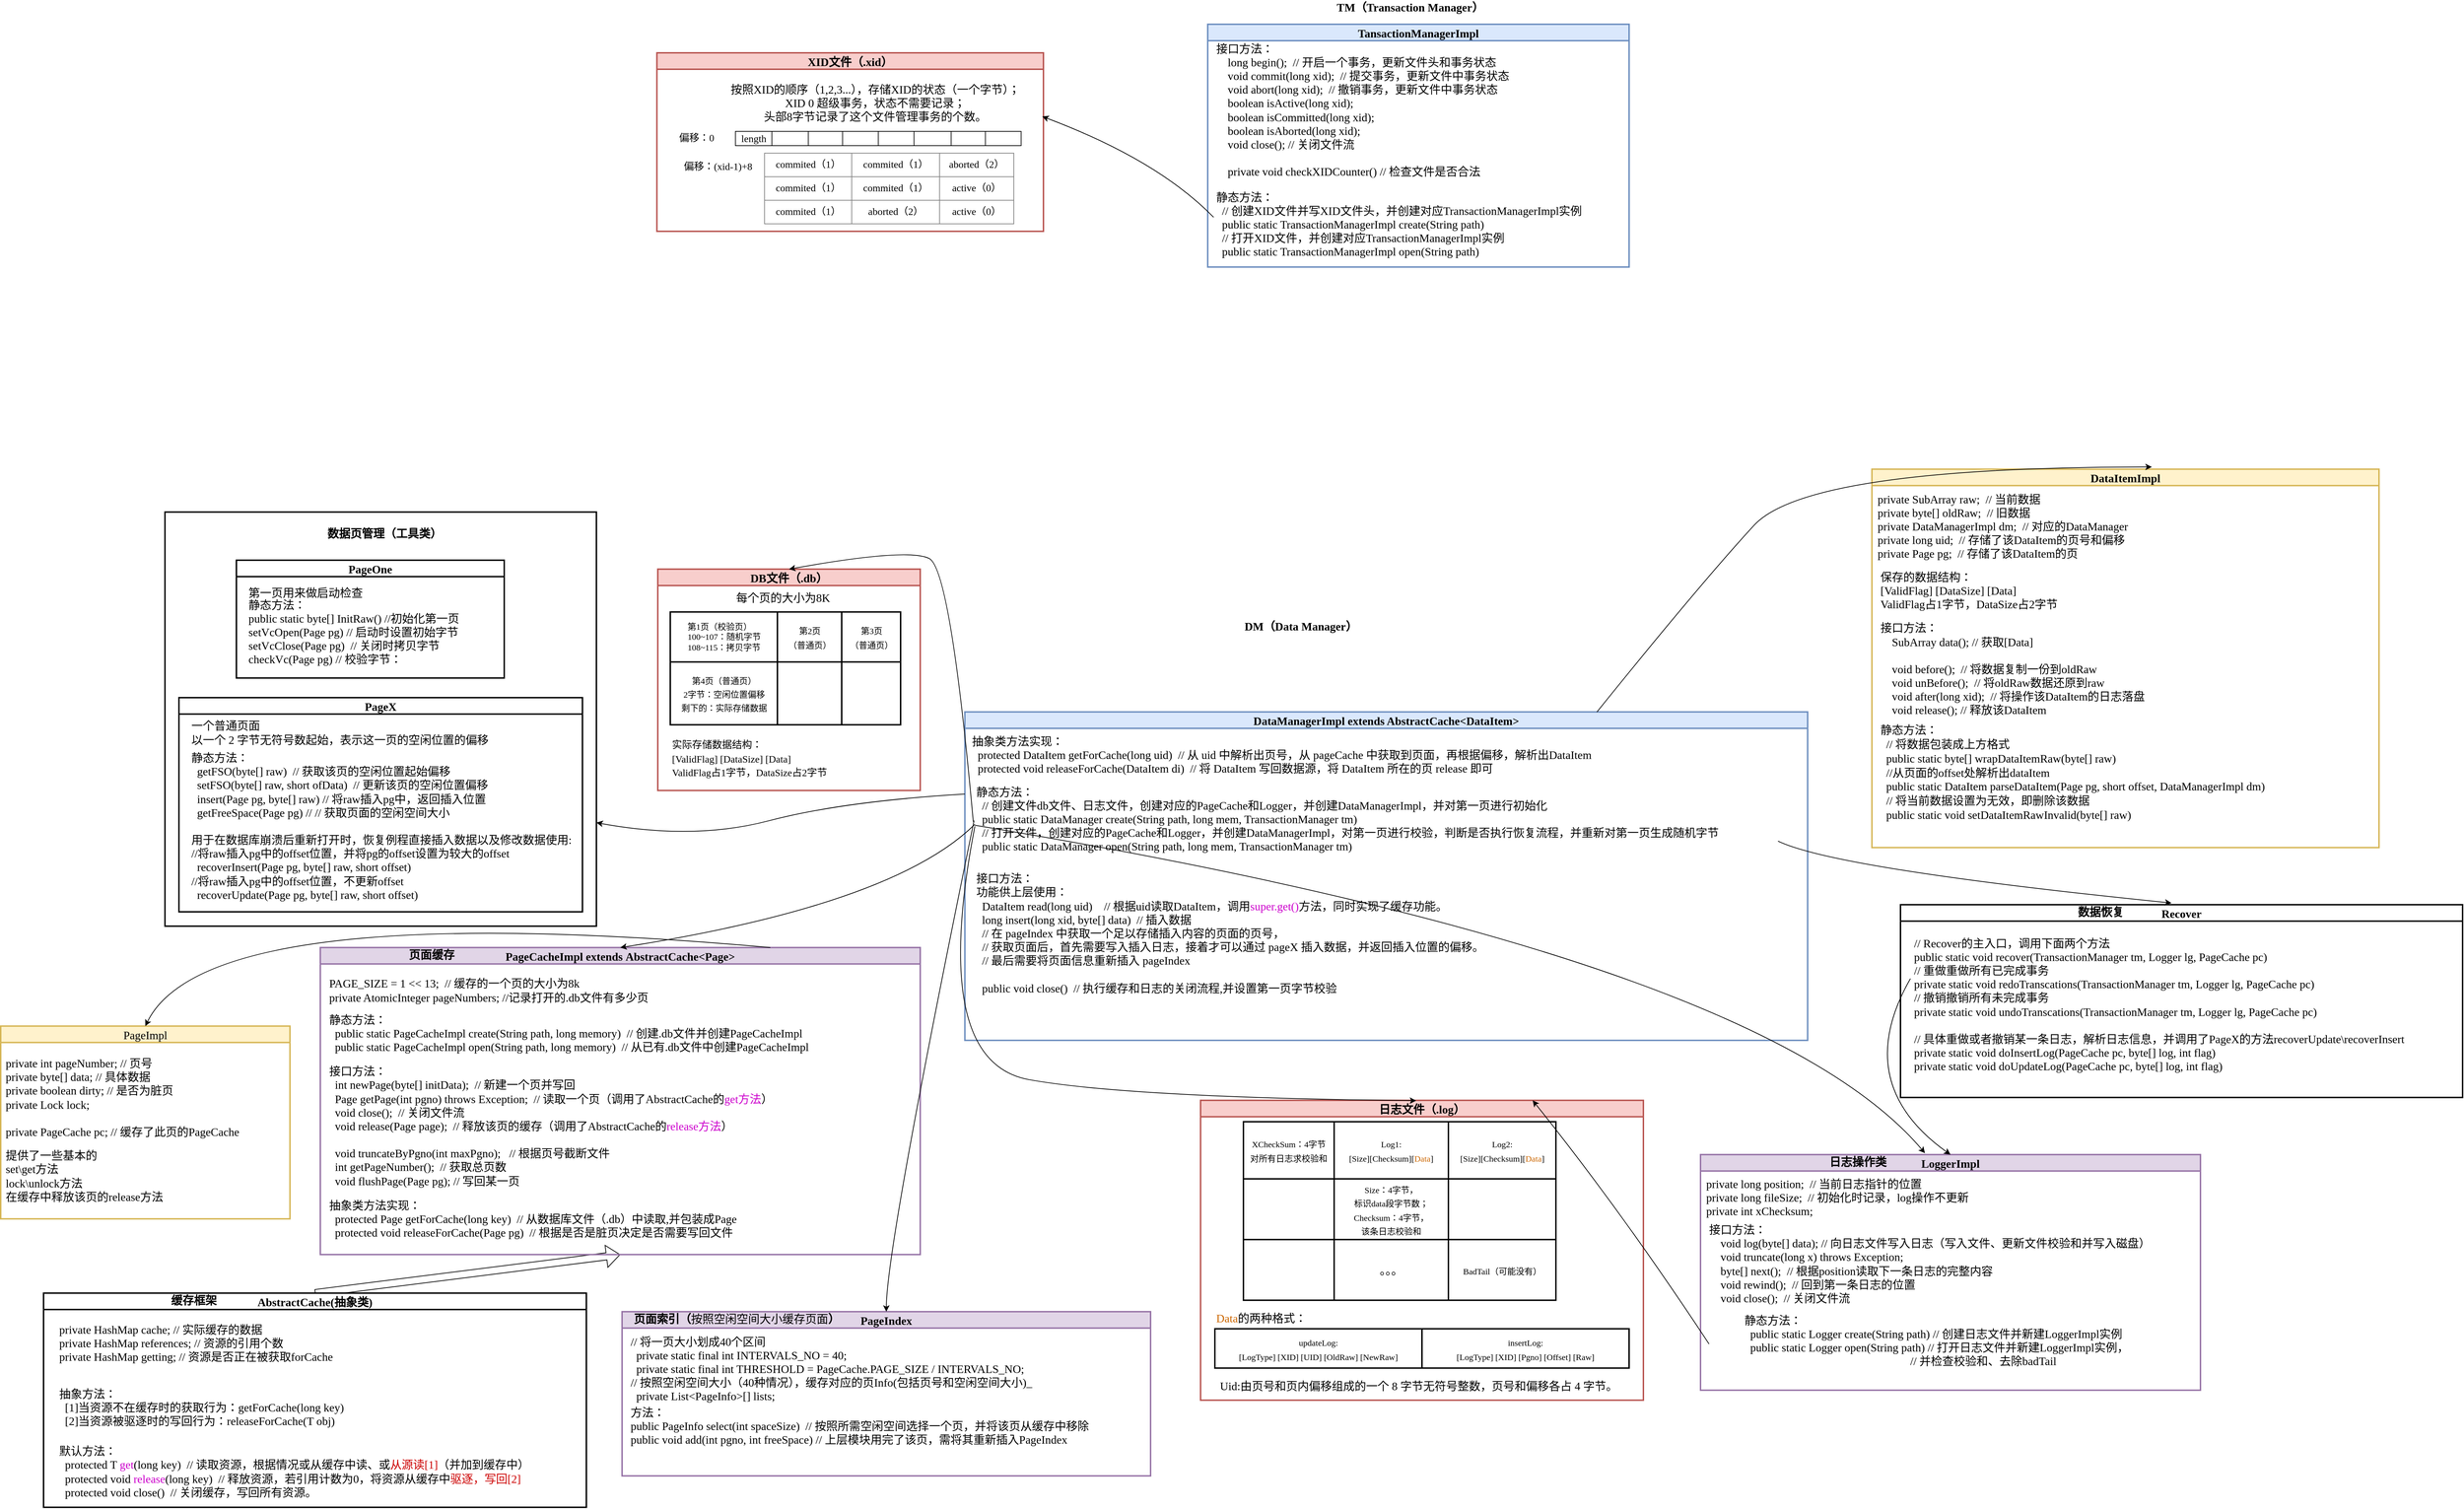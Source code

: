 <mxfile version="16.6.1" type="github">
  <diagram id="cRY_7gkTVNxFrMp_fR6s" name="第 1 页">
    <mxGraphModel dx="3903" dy="761" grid="1" gridSize="10" guides="1" tooltips="1" connect="1" arrows="1" fold="1" page="1" pageScale="1" pageWidth="827" pageHeight="1169" math="0" shadow="0">
      <root>
        <mxCell id="0" />
        <mxCell id="1" parent="0" />
        <mxCell id="aefCaqSCdMbnrOnTO0IQ-1" value="&lt;font style=&quot;font-size: 16px&quot; face=&quot;Verdana&quot;&gt;&lt;b&gt;TM（Transaction Manager）&lt;/b&gt;&lt;/font&gt;" style="text;html=1;align=center;verticalAlign=middle;resizable=0;points=[];autosize=1;strokeColor=none;fillColor=none;" vertex="1" parent="1">
          <mxGeometry x="-107" y="36" width="260" height="20" as="geometry" />
        </mxCell>
        <mxCell id="aefCaqSCdMbnrOnTO0IQ-2" value="XID文件（.xid）" style="swimlane;fontFamily=Verdana;fontSize=16;strokeWidth=2;fillColor=#f8cecc;strokeColor=#b85450;" vertex="1" parent="1">
          <mxGeometry x="-1031.25" y="110" width="541.25" height="250" as="geometry">
            <mxRectangle x="-170" y="120" width="160" height="23" as="alternateBounds" />
          </mxGeometry>
        </mxCell>
        <mxCell id="aefCaqSCdMbnrOnTO0IQ-4" value="&lt;table border=&quot;1&quot; width=&quot;100%&quot; style=&quot;width: 100% ; height: 100% ; border-collapse: collapse ; font-size: 14px&quot;&gt;&lt;tbody&gt;&lt;tr&gt;&lt;td align=&quot;center&quot;&gt;&lt;font style=&quot;font-size: 14px&quot;&gt;commited（1）&lt;/font&gt;&lt;/td&gt;&lt;td align=&quot;center&quot;&gt;&lt;font style=&quot;font-size: 14px&quot;&gt;commited&lt;/font&gt;（1）&lt;/td&gt;&lt;td align=&quot;center&quot;&gt;&lt;font style=&quot;font-size: 14px&quot;&gt;aborted&lt;/font&gt;（2）&lt;/td&gt;&lt;/tr&gt;&lt;tr&gt;&lt;td align=&quot;center&quot;&gt;commited（1）&lt;br&gt;&lt;/td&gt;&lt;td align=&quot;center&quot;&gt;commited（1）&lt;br&gt;&lt;/td&gt;&lt;td align=&quot;center&quot;&gt;&lt;font style=&quot;font-size: 14px&quot;&gt;active（0）&lt;/font&gt;&lt;/td&gt;&lt;/tr&gt;&lt;tr&gt;&lt;td align=&quot;center&quot;&gt;commited（1）&lt;br&gt;&lt;/td&gt;&lt;td align=&quot;center&quot;&gt;&lt;font style=&quot;font-size: 14px&quot;&gt;aborted（2）&lt;/font&gt;&lt;/td&gt;&lt;td align=&quot;center&quot;&gt;active（0）&lt;/td&gt;&lt;/tr&gt;&lt;/tbody&gt;&lt;/table&gt;" style="text;html=1;strokeColor=none;fillColor=none;overflow=fill;fontFamily=Verdana;fontSize=16;" vertex="1" parent="aefCaqSCdMbnrOnTO0IQ-2">
          <mxGeometry x="150" y="140" width="350" height="100" as="geometry" />
        </mxCell>
        <mxCell id="aefCaqSCdMbnrOnTO0IQ-3" value="按照XID的顺序（1,2,3...），存储XID的状态（一个字节）；&lt;br&gt;XID 0 超级事务，状态不需要记录；&lt;br&gt;头部8字节记录了这个文件管理事务的个数。" style="text;html=1;align=center;verticalAlign=middle;resizable=0;points=[];autosize=1;strokeColor=none;fillColor=none;fontSize=16;fontFamily=Verdana;" vertex="1" parent="aefCaqSCdMbnrOnTO0IQ-2">
          <mxGeometry x="75" y="40" width="460" height="60" as="geometry" />
        </mxCell>
        <mxCell id="aefCaqSCdMbnrOnTO0IQ-5" value="" style="shape=table;html=1;whiteSpace=wrap;startSize=0;container=1;collapsible=0;childLayout=tableLayout;fontFamily=Verdana;fontSize=14;" vertex="1" parent="aefCaqSCdMbnrOnTO0IQ-2">
          <mxGeometry x="110" y="110" width="400" height="20" as="geometry" />
        </mxCell>
        <mxCell id="aefCaqSCdMbnrOnTO0IQ-6" value="" style="shape=tableRow;horizontal=0;startSize=0;swimlaneHead=0;swimlaneBody=0;top=0;left=0;bottom=0;right=0;collapsible=0;dropTarget=0;fillColor=none;points=[[0,0.5],[1,0.5]];portConstraint=eastwest;fontFamily=Verdana;fontSize=14;" vertex="1" parent="aefCaqSCdMbnrOnTO0IQ-5">
          <mxGeometry width="400" height="20" as="geometry" />
        </mxCell>
        <mxCell id="aefCaqSCdMbnrOnTO0IQ-7" value="length" style="shape=partialRectangle;html=1;whiteSpace=wrap;connectable=0;fillColor=none;top=0;left=0;bottom=0;right=0;overflow=hidden;fontFamily=Verdana;fontSize=14;" vertex="1" parent="aefCaqSCdMbnrOnTO0IQ-6">
          <mxGeometry width="51" height="20" as="geometry">
            <mxRectangle width="51" height="20" as="alternateBounds" />
          </mxGeometry>
        </mxCell>
        <mxCell id="aefCaqSCdMbnrOnTO0IQ-18" style="shape=partialRectangle;html=1;whiteSpace=wrap;connectable=0;fillColor=none;top=0;left=0;bottom=0;right=0;overflow=hidden;fontFamily=Verdana;fontSize=14;" vertex="1" parent="aefCaqSCdMbnrOnTO0IQ-6">
          <mxGeometry x="51" width="51" height="20" as="geometry">
            <mxRectangle width="51" height="20" as="alternateBounds" />
          </mxGeometry>
        </mxCell>
        <mxCell id="aefCaqSCdMbnrOnTO0IQ-9" value="" style="shape=partialRectangle;html=1;whiteSpace=wrap;connectable=0;fillColor=none;top=0;left=0;bottom=0;right=0;overflow=hidden;fontFamily=Verdana;fontSize=14;" vertex="1" parent="aefCaqSCdMbnrOnTO0IQ-6">
          <mxGeometry x="102" width="48" height="20" as="geometry">
            <mxRectangle width="48" height="20" as="alternateBounds" />
          </mxGeometry>
        </mxCell>
        <mxCell id="aefCaqSCdMbnrOnTO0IQ-19" style="shape=partialRectangle;html=1;whiteSpace=wrap;connectable=0;fillColor=none;top=0;left=0;bottom=0;right=0;overflow=hidden;fontFamily=Verdana;fontSize=14;" vertex="1" parent="aefCaqSCdMbnrOnTO0IQ-6">
          <mxGeometry x="150" width="50" height="20" as="geometry">
            <mxRectangle width="50" height="20" as="alternateBounds" />
          </mxGeometry>
        </mxCell>
        <mxCell id="aefCaqSCdMbnrOnTO0IQ-20" style="shape=partialRectangle;html=1;whiteSpace=wrap;connectable=0;fillColor=none;top=0;left=0;bottom=0;right=0;overflow=hidden;fontFamily=Verdana;fontSize=14;" vertex="1" parent="aefCaqSCdMbnrOnTO0IQ-6">
          <mxGeometry x="200" width="50" height="20" as="geometry">
            <mxRectangle width="50" height="20" as="alternateBounds" />
          </mxGeometry>
        </mxCell>
        <mxCell id="aefCaqSCdMbnrOnTO0IQ-21" style="shape=partialRectangle;html=1;whiteSpace=wrap;connectable=0;fillColor=none;top=0;left=0;bottom=0;right=0;overflow=hidden;fontFamily=Verdana;fontSize=14;" vertex="1" parent="aefCaqSCdMbnrOnTO0IQ-6">
          <mxGeometry x="250" width="52" height="20" as="geometry">
            <mxRectangle width="52" height="20" as="alternateBounds" />
          </mxGeometry>
        </mxCell>
        <mxCell id="aefCaqSCdMbnrOnTO0IQ-22" style="shape=partialRectangle;html=1;whiteSpace=wrap;connectable=0;fillColor=none;top=0;left=0;bottom=0;right=0;overflow=hidden;fontFamily=Verdana;fontSize=14;" vertex="1" parent="aefCaqSCdMbnrOnTO0IQ-6">
          <mxGeometry x="302" width="48" height="20" as="geometry">
            <mxRectangle width="48" height="20" as="alternateBounds" />
          </mxGeometry>
        </mxCell>
        <mxCell id="aefCaqSCdMbnrOnTO0IQ-23" style="shape=partialRectangle;html=1;whiteSpace=wrap;connectable=0;fillColor=none;top=0;left=0;bottom=0;right=0;overflow=hidden;fontFamily=Verdana;fontSize=14;" vertex="1" parent="aefCaqSCdMbnrOnTO0IQ-6">
          <mxGeometry x="350" width="50" height="20" as="geometry">
            <mxRectangle width="50" height="20" as="alternateBounds" />
          </mxGeometry>
        </mxCell>
        <mxCell id="aefCaqSCdMbnrOnTO0IQ-24" value="偏移：(xid-1)+8" style="text;html=1;align=center;verticalAlign=middle;resizable=0;points=[];autosize=1;strokeColor=none;fillColor=none;fontSize=14;fontFamily=Verdana;" vertex="1" parent="aefCaqSCdMbnrOnTO0IQ-2">
          <mxGeometry x="20" y="150" width="130" height="20" as="geometry" />
        </mxCell>
        <mxCell id="aefCaqSCdMbnrOnTO0IQ-25" value="偏移：0" style="text;html=1;align=center;verticalAlign=middle;resizable=0;points=[];autosize=1;strokeColor=none;fillColor=none;fontSize=14;fontFamily=Verdana;" vertex="1" parent="aefCaqSCdMbnrOnTO0IQ-2">
          <mxGeometry x="20" y="110" width="70" height="20" as="geometry" />
        </mxCell>
        <mxCell id="aefCaqSCdMbnrOnTO0IQ-27" value="&lt;font style=&quot;font-size: 16px&quot; face=&quot;Verdana&quot;&gt;&lt;b&gt;DM（Data Manager）&lt;/b&gt;&lt;/font&gt;" style="text;html=1;align=center;verticalAlign=middle;resizable=0;points=[];autosize=1;strokeColor=none;fillColor=none;" vertex="1" parent="1">
          <mxGeometry x="-230" y="903.18" width="200" height="20" as="geometry" />
        </mxCell>
        <mxCell id="aefCaqSCdMbnrOnTO0IQ-169" value="" style="rounded=0;orthogonalLoop=1;jettySize=auto;html=1;fontFamily=Verdana;fontSize=16;fontColor=#CC00CC;strokeColor=default;shape=flexArrow;exitX=0.5;exitY=0;exitDx=0;exitDy=0;entryX=0.5;entryY=1;entryDx=0;entryDy=0;" edge="1" parent="1" source="aefCaqSCdMbnrOnTO0IQ-30" target="aefCaqSCdMbnrOnTO0IQ-38">
          <mxGeometry relative="1" as="geometry">
            <mxPoint x="-1100" y="1823.18" as="targetPoint" />
          </mxGeometry>
        </mxCell>
        <mxCell id="aefCaqSCdMbnrOnTO0IQ-30" value="AbstractCache(抽象类)" style="swimlane;fontFamily=Verdana;fontSize=16;strokeWidth=2;align=center;" vertex="1" parent="1">
          <mxGeometry x="-1890" y="1847.18" width="760" height="300" as="geometry" />
        </mxCell>
        <mxCell id="aefCaqSCdMbnrOnTO0IQ-34" value="抽象方法：&lt;br&gt;&amp;nbsp; [1]当资源不在缓存时的获取行为：getForCache(long key)&lt;br&gt;&amp;nbsp; [2]当资源被驱逐时的写回行为：releaseForCache(T obj)" style="text;html=1;align=left;verticalAlign=middle;resizable=0;points=[];autosize=1;strokeColor=none;fillColor=none;fontSize=16;fontFamily=Verdana;" vertex="1" parent="aefCaqSCdMbnrOnTO0IQ-30">
          <mxGeometry x="20" y="130" width="460" height="60" as="geometry" />
        </mxCell>
        <mxCell id="aefCaqSCdMbnrOnTO0IQ-35" value="private HashMap cache;                     // 实际缓存的数据&lt;br&gt;private HashMap references;          // 资源的引用个数&lt;br&gt;private HashMap getting;             // 资源是否正在被获取forCache" style="text;html=1;align=left;verticalAlign=middle;resizable=0;points=[];autosize=1;strokeColor=none;fillColor=none;fontSize=16;fontFamily=Verdana;" vertex="1" parent="aefCaqSCdMbnrOnTO0IQ-30">
          <mxGeometry x="20" y="40" width="460" height="60" as="geometry" />
        </mxCell>
        <mxCell id="aefCaqSCdMbnrOnTO0IQ-36" value="默认方法：&lt;br&gt;&amp;nbsp; protected T &lt;font color=&quot;#cc00cc&quot;&gt;get&lt;/font&gt;(long key)&amp;nbsp; // 读取资源，根据情况或从缓存中读、或&lt;font color=&quot;#cc0000&quot;&gt;从源读[1]&lt;/font&gt;（并加到缓存中）&lt;br&gt;&amp;nbsp; protected void &lt;font color=&quot;#cc00cc&quot;&gt;release&lt;/font&gt;(long key)&amp;nbsp; // 释放资源，若引用计数为0，将资源从缓存中&lt;font color=&quot;#cc0000&quot;&gt;驱逐，写回[2]&lt;/font&gt;&lt;br&gt;&amp;nbsp; protected void close()&amp;nbsp; // 关闭缓存，写回所有资源。" style="text;html=1;align=left;verticalAlign=middle;resizable=0;points=[];autosize=1;strokeColor=none;fillColor=none;fontSize=16;fontFamily=Verdana;" vertex="1" parent="aefCaqSCdMbnrOnTO0IQ-30">
          <mxGeometry x="20" y="210" width="740" height="80" as="geometry" />
        </mxCell>
        <mxCell id="aefCaqSCdMbnrOnTO0IQ-28" value="&lt;font style=&quot;font-size: 16px&quot;&gt;&lt;b&gt;缓存框架&lt;/b&gt;&lt;/font&gt;" style="text;html=1;align=center;verticalAlign=middle;resizable=0;points=[];autosize=1;strokeColor=none;fillColor=none;fontSize=14;fontFamily=Verdana;" vertex="1" parent="aefCaqSCdMbnrOnTO0IQ-30">
          <mxGeometry x="170" width="80" height="20" as="geometry" />
        </mxCell>
        <mxCell id="aefCaqSCdMbnrOnTO0IQ-38" value="PageCacheImpl extends AbstractCache&lt;Page&gt;" style="swimlane;fontFamily=Verdana;fontSize=16;strokeWidth=2;fontStyle=1;fillColor=#e1d5e7;strokeColor=#9673a6;" vertex="1" parent="1">
          <mxGeometry x="-1502.5" y="1363.18" width="840" height="430" as="geometry" />
        </mxCell>
        <mxCell id="aefCaqSCdMbnrOnTO0IQ-45" value="接口方法：&lt;br&gt;&amp;nbsp; int newPage(byte[] initData);&amp;nbsp; // 新建一个页并写回&lt;br&gt;&amp;nbsp; Page getPage(int pgno) throws Exception;&amp;nbsp; // 读取一个页（调用了AbstractCache的&lt;font color=&quot;#cc00cc&quot;&gt;get方法&lt;/font&gt;）&lt;br&gt;&amp;nbsp; void close();&amp;nbsp; // 关闭文件流&lt;br&gt;&amp;nbsp; void release(Page page);&amp;nbsp; // 释放该页的缓存（调用了AbstractCache的&lt;font color=&quot;#cc00cc&quot;&gt;release方法&lt;/font&gt;）&lt;br&gt; &lt;br&gt;&amp;nbsp; void truncateByPgno(int maxPgno);&amp;nbsp; &amp;nbsp;// 根据页号截断文件&lt;br&gt;&amp;nbsp; int getPageNumber();&amp;nbsp; // 获取总页数&lt;br&gt;&amp;nbsp; void flushPage(Page pg); // 写回某一页" style="text;html=1;align=left;verticalAlign=middle;resizable=0;points=[];autosize=1;strokeColor=none;fillColor=none;fontSize=16;fontFamily=Verdana;fontColor=#000000;" vertex="1" parent="aefCaqSCdMbnrOnTO0IQ-38">
          <mxGeometry x="10" y="160" width="750" height="180" as="geometry" />
        </mxCell>
        <mxCell id="aefCaqSCdMbnrOnTO0IQ-46" value="&lt;div&gt;&lt;span style=&quot;color: rgb(0 , 0 , 0)&quot;&gt;抽象类方法实现：&lt;/span&gt;&lt;/div&gt;&lt;font color=&quot;#000000&quot;&gt;&lt;div&gt;&lt;span&gt;&amp;nbsp; protected Page getForCache(long key)&amp;nbsp; // 从数据库文件（.db）中读取,并包装成Page&lt;/span&gt;&lt;/div&gt;&lt;div&gt;&lt;span&gt;&amp;nbsp; protected void releaseForCache(Page pg)&amp;nbsp; // 根据是否是脏页决定是否需要写回文件&lt;br&gt;&lt;/span&gt;&lt;/div&gt;&lt;/font&gt;" style="text;html=1;align=left;verticalAlign=middle;resizable=0;points=[];autosize=1;strokeColor=none;fillColor=none;fontSize=16;fontFamily=Verdana;fontColor=#CC00CC;" vertex="1" parent="aefCaqSCdMbnrOnTO0IQ-38">
          <mxGeometry x="10" y="350" width="680" height="60" as="geometry" />
        </mxCell>
        <mxCell id="aefCaqSCdMbnrOnTO0IQ-47" value="&lt;font style=&quot;font-size: 16px&quot;&gt;PAGE_SIZE = 1 &amp;lt;&amp;lt; 13;&amp;nbsp; // 缓存的一个页的大小为8k&lt;br&gt;private AtomicInteger pageNumbers; //记录打开的.db文件有多少页&lt;/font&gt;" style="text;html=1;align=left;verticalAlign=middle;resizable=0;points=[];autosize=1;strokeColor=none;fillColor=none;fontSize=16;fontFamily=Verdana;fontColor=#000000;" vertex="1" parent="aefCaqSCdMbnrOnTO0IQ-38">
          <mxGeometry x="10" y="40" width="540" height="40" as="geometry" />
        </mxCell>
        <mxCell id="aefCaqSCdMbnrOnTO0IQ-48" value="静态方法：&lt;br&gt;&amp;nbsp; public static PageCacheImpl create(String path, long memory)&amp;nbsp; // 创建.db文件并创建PageCacheImpl&lt;br&gt;&amp;nbsp; public static PageCacheImpl open(String path, long memory)&amp;nbsp; // 从已有.db文件中创建PageCacheImpl" style="text;html=1;align=left;verticalAlign=middle;resizable=0;points=[];autosize=1;strokeColor=none;fillColor=none;fontSize=16;fontFamily=Verdana;fontColor=#000000;" vertex="1" parent="aefCaqSCdMbnrOnTO0IQ-38">
          <mxGeometry x="10" y="90" width="830" height="60" as="geometry" />
        </mxCell>
        <mxCell id="aefCaqSCdMbnrOnTO0IQ-37" value="&lt;font style=&quot;font-size: 16px&quot;&gt;&lt;b&gt;页面缓存&lt;/b&gt;&lt;/font&gt;" style="text;html=1;align=center;verticalAlign=middle;resizable=0;points=[];autosize=1;strokeColor=none;fillColor=none;fontSize=14;fontFamily=Verdana;" vertex="1" parent="aefCaqSCdMbnrOnTO0IQ-38">
          <mxGeometry x="115" width="80" height="20" as="geometry" />
        </mxCell>
        <mxCell id="aefCaqSCdMbnrOnTO0IQ-39" value="PageImpl" style="swimlane;fontFamily=Verdana;fontSize=16;strokeWidth=2;fontStyle=0;spacing=2;fillColor=#fff2cc;strokeColor=#d6b656;" vertex="1" parent="1">
          <mxGeometry x="-1950" y="1473.18" width="405" height="270" as="geometry">
            <mxRectangle x="200" y="900" width="110" height="30" as="alternateBounds" />
          </mxGeometry>
        </mxCell>
        <mxCell id="aefCaqSCdMbnrOnTO0IQ-40" value="    private int pageNumber; // 页号&lt;br&gt;    private byte[] data; // 具体数据&lt;br&gt;    private boolean dirty; // 是否为脏页&lt;br&gt;    private Lock lock;&amp;nbsp;&lt;br&gt; &lt;br&gt;    private PageCache pc; // 缓存了此页的PageCache" style="text;html=1;align=left;verticalAlign=middle;resizable=0;points=[];autosize=1;strokeColor=none;fillColor=none;fontSize=16;fontFamily=Verdana;fontColor=#000000;" vertex="1" parent="aefCaqSCdMbnrOnTO0IQ-39">
          <mxGeometry x="5" y="40" width="400" height="120" as="geometry" />
        </mxCell>
        <mxCell id="aefCaqSCdMbnrOnTO0IQ-41" value="提供了一些基本的&lt;br&gt;set\get方法&lt;br&gt;lock\unlock方法&lt;br&gt;在缓存中释放该页的release方法" style="text;html=1;align=left;verticalAlign=middle;resizable=0;points=[];autosize=1;strokeColor=none;fillColor=none;fontSize=16;fontFamily=Verdana;fontColor=#000000;" vertex="1" parent="aefCaqSCdMbnrOnTO0IQ-39">
          <mxGeometry x="5" y="170" width="250" height="80" as="geometry" />
        </mxCell>
        <mxCell id="aefCaqSCdMbnrOnTO0IQ-43" value="" style="curved=1;endArrow=classic;html=1;rounded=0;fontFamily=Verdana;fontSize=16;fontColor=#000000;exitX=0.75;exitY=0;exitDx=0;exitDy=0;entryX=0.5;entryY=0;entryDx=0;entryDy=0;" edge="1" parent="1" source="aefCaqSCdMbnrOnTO0IQ-38" target="aefCaqSCdMbnrOnTO0IQ-39">
          <mxGeometry width="50" height="50" relative="1" as="geometry">
            <mxPoint x="-185.92" y="2543.18" as="sourcePoint" />
            <mxPoint x="304.08" y="2413.18" as="targetPoint" />
            <Array as="points">
              <mxPoint x="-1660" y="1293.18" />
            </Array>
          </mxGeometry>
        </mxCell>
        <mxCell id="aefCaqSCdMbnrOnTO0IQ-56" value="DB文件（.db）" style="swimlane;fontFamily=Verdana;fontSize=16;strokeWidth=2;fillColor=#f8cecc;strokeColor=#b85450;" vertex="1" parent="1">
          <mxGeometry x="-1030" y="833.18" width="367.5" height="310" as="geometry" />
        </mxCell>
        <mxCell id="aefCaqSCdMbnrOnTO0IQ-57" value="" style="shape=table;html=1;whiteSpace=wrap;startSize=0;container=1;collapsible=0;childLayout=tableLayout;fontFamily=Verdana;fontSize=16;fontColor=#000000;strokeWidth=2;" vertex="1" parent="aefCaqSCdMbnrOnTO0IQ-56">
          <mxGeometry x="17.5" y="60" width="322.5" height="158" as="geometry" />
        </mxCell>
        <mxCell id="aefCaqSCdMbnrOnTO0IQ-58" value="" style="shape=tableRow;horizontal=0;startSize=0;swimlaneHead=0;swimlaneBody=0;top=0;left=0;bottom=0;right=0;collapsible=0;dropTarget=0;fillColor=none;points=[[0,0.5],[1,0.5]];portConstraint=eastwest;fontFamily=Verdana;fontSize=16;fontColor=#000000;strokeWidth=2;" vertex="1" parent="aefCaqSCdMbnrOnTO0IQ-57">
          <mxGeometry width="322.5" height="70" as="geometry" />
        </mxCell>
        <mxCell id="aefCaqSCdMbnrOnTO0IQ-59" value="&lt;div style=&quot;text-align: left ; font-size: 12px&quot;&gt;&lt;span&gt;第1页（校验页）&lt;/span&gt;&lt;span&gt;&lt;br&gt;&lt;/span&gt;&lt;/div&gt;&lt;div style=&quot;text-align: left ; font-size: 12px&quot;&gt;&lt;span&gt;100~107：随机字节&lt;/span&gt;&lt;br&gt;&lt;/div&gt;&lt;div style=&quot;text-align: left ; font-size: 12px&quot;&gt;&lt;span&gt;108~115：拷贝字节&lt;/span&gt;&lt;/div&gt;" style="shape=partialRectangle;html=1;whiteSpace=wrap;connectable=0;fillColor=none;top=0;left=0;bottom=0;right=0;overflow=hidden;fontFamily=Verdana;fontSize=16;fontColor=#000000;strokeWidth=2;" vertex="1" parent="aefCaqSCdMbnrOnTO0IQ-58">
          <mxGeometry width="150" height="70" as="geometry">
            <mxRectangle width="150" height="70" as="alternateBounds" />
          </mxGeometry>
        </mxCell>
        <mxCell id="aefCaqSCdMbnrOnTO0IQ-60" value="&lt;span style=&quot;font-size: 12px ; text-align: left&quot;&gt;第2页&lt;br&gt;（普通页）&lt;/span&gt;" style="shape=partialRectangle;html=1;whiteSpace=wrap;connectable=0;fillColor=none;top=0;left=0;bottom=0;right=0;overflow=hidden;fontFamily=Verdana;fontSize=16;fontColor=#000000;strokeWidth=2;" vertex="1" parent="aefCaqSCdMbnrOnTO0IQ-58">
          <mxGeometry x="150" width="90" height="70" as="geometry">
            <mxRectangle width="90" height="70" as="alternateBounds" />
          </mxGeometry>
        </mxCell>
        <mxCell id="aefCaqSCdMbnrOnTO0IQ-61" value="&lt;span style=&quot;font-size: 12px ; text-align: left&quot;&gt;第3页&lt;br&gt;（普通页）&lt;/span&gt;" style="shape=partialRectangle;html=1;whiteSpace=wrap;connectable=0;fillColor=none;top=0;left=0;bottom=0;right=0;overflow=hidden;fontFamily=Verdana;fontSize=16;fontColor=#000000;strokeWidth=2;" vertex="1" parent="aefCaqSCdMbnrOnTO0IQ-58">
          <mxGeometry x="240" width="83" height="70" as="geometry">
            <mxRectangle width="83" height="70" as="alternateBounds" />
          </mxGeometry>
        </mxCell>
        <mxCell id="aefCaqSCdMbnrOnTO0IQ-62" value="" style="shape=tableRow;horizontal=0;startSize=0;swimlaneHead=0;swimlaneBody=0;top=0;left=0;bottom=0;right=0;collapsible=0;dropTarget=0;fillColor=none;points=[[0,0.5],[1,0.5]];portConstraint=eastwest;fontFamily=Verdana;fontSize=16;fontColor=#000000;strokeWidth=2;" vertex="1" parent="aefCaqSCdMbnrOnTO0IQ-57">
          <mxGeometry y="70" width="322.5" height="88" as="geometry" />
        </mxCell>
        <mxCell id="aefCaqSCdMbnrOnTO0IQ-63" value="&lt;span style=&quot;font-size: 12px ; text-align: left&quot;&gt;第4页（普通页）&lt;/span&gt;&lt;span style=&quot;font-size: 12px&quot;&gt;&lt;br&gt;2字节：空闲位置偏移&lt;br&gt;剩下的：实际存储数据&lt;br&gt;&lt;/span&gt;" style="shape=partialRectangle;html=1;whiteSpace=wrap;connectable=0;fillColor=none;top=0;left=0;bottom=0;right=0;overflow=hidden;fontFamily=Verdana;fontSize=16;fontColor=#000000;strokeWidth=2;align=center;" vertex="1" parent="aefCaqSCdMbnrOnTO0IQ-62">
          <mxGeometry width="150" height="88" as="geometry">
            <mxRectangle width="150" height="88" as="alternateBounds" />
          </mxGeometry>
        </mxCell>
        <mxCell id="aefCaqSCdMbnrOnTO0IQ-64" value="" style="shape=partialRectangle;html=1;whiteSpace=wrap;connectable=0;fillColor=none;top=0;left=0;bottom=0;right=0;overflow=hidden;fontFamily=Verdana;fontSize=16;fontColor=#000000;strokeWidth=2;" vertex="1" parent="aefCaqSCdMbnrOnTO0IQ-62">
          <mxGeometry x="150" width="90" height="88" as="geometry">
            <mxRectangle width="90" height="88" as="alternateBounds" />
          </mxGeometry>
        </mxCell>
        <mxCell id="aefCaqSCdMbnrOnTO0IQ-65" value="" style="shape=partialRectangle;html=1;whiteSpace=wrap;connectable=0;fillColor=none;top=0;left=0;bottom=0;right=0;overflow=hidden;fontFamily=Verdana;fontSize=16;fontColor=#000000;strokeWidth=2;" vertex="1" parent="aefCaqSCdMbnrOnTO0IQ-62">
          <mxGeometry x="240" width="83" height="88" as="geometry">
            <mxRectangle width="83" height="88" as="alternateBounds" />
          </mxGeometry>
        </mxCell>
        <mxCell id="aefCaqSCdMbnrOnTO0IQ-70" value="每个页的大小为8K" style="text;html=1;align=center;verticalAlign=middle;resizable=0;points=[];autosize=1;strokeColor=none;fillColor=none;fontSize=16;fontFamily=Verdana;fontColor=#000000;" vertex="1" parent="aefCaqSCdMbnrOnTO0IQ-56">
          <mxGeometry x="100" y="30" width="150" height="20" as="geometry" />
        </mxCell>
        <mxCell id="aefCaqSCdMbnrOnTO0IQ-130" value="&lt;font style=&quot;font-size: 14px&quot;&gt;实际存储数据结构：&lt;br&gt;&lt;span&gt;[ValidFlag] [DataSize] [Data]&lt;/span&gt;&lt;br&gt;&lt;span&gt;ValidFlag占1字节，DataSize占2字节&lt;/span&gt;&lt;/font&gt;" style="text;html=1;align=left;verticalAlign=middle;resizable=0;points=[];autosize=1;strokeColor=none;fillColor=none;fontSize=16;fontFamily=Verdana;fontColor=#000000;" vertex="1" parent="aefCaqSCdMbnrOnTO0IQ-56">
          <mxGeometry x="17.5" y="230" width="260" height="70" as="geometry" />
        </mxCell>
        <mxCell id="aefCaqSCdMbnrOnTO0IQ-75" value="日志文件（.log）" style="swimlane;fontFamily=Verdana;fontSize=16;strokeWidth=2;fillColor=#f8cecc;strokeColor=#b85450;" vertex="1" parent="1">
          <mxGeometry x="-270" y="1577.18" width="620" height="420" as="geometry" />
        </mxCell>
        <mxCell id="aefCaqSCdMbnrOnTO0IQ-76" value="" style="shape=table;html=1;whiteSpace=wrap;startSize=0;container=1;collapsible=0;childLayout=tableLayout;fontFamily=Verdana;fontSize=16;fontColor=#000000;strokeWidth=2;" vertex="1" parent="aefCaqSCdMbnrOnTO0IQ-75">
          <mxGeometry x="60" y="30" width="437.5" height="250" as="geometry" />
        </mxCell>
        <mxCell id="aefCaqSCdMbnrOnTO0IQ-77" value="" style="shape=tableRow;horizontal=0;startSize=0;swimlaneHead=0;swimlaneBody=0;top=0;left=0;bottom=0;right=0;collapsible=0;dropTarget=0;fillColor=none;points=[[0,0.5],[1,0.5]];portConstraint=eastwest;fontFamily=Verdana;fontSize=16;fontColor=#000000;strokeWidth=2;" vertex="1" parent="aefCaqSCdMbnrOnTO0IQ-76">
          <mxGeometry width="437.5" height="80" as="geometry" />
        </mxCell>
        <mxCell id="aefCaqSCdMbnrOnTO0IQ-78" value="&lt;font style=&quot;font-size: 12px&quot;&gt;XCheckSum：4字节&lt;br&gt;对所有日志求校验和&lt;/font&gt;" style="shape=partialRectangle;html=1;whiteSpace=wrap;connectable=0;fillColor=none;top=0;left=0;bottom=0;right=0;overflow=hidden;fontFamily=Verdana;fontSize=16;fontColor=#000000;strokeWidth=2;" vertex="1" parent="aefCaqSCdMbnrOnTO0IQ-77">
          <mxGeometry width="127" height="80" as="geometry">
            <mxRectangle width="127" height="80" as="alternateBounds" />
          </mxGeometry>
        </mxCell>
        <mxCell id="aefCaqSCdMbnrOnTO0IQ-79" value="&lt;font style=&quot;font-size: 12px&quot;&gt;Log1:&lt;br&gt;[Size][Checksum][&lt;font color=&quot;#cc6600&quot;&gt;Data&lt;/font&gt;]&lt;/font&gt;" style="shape=partialRectangle;html=1;whiteSpace=wrap;connectable=0;fillColor=none;top=0;left=0;bottom=0;right=0;overflow=hidden;fontFamily=Verdana;fontSize=16;fontColor=#000000;strokeWidth=2;" vertex="1" parent="aefCaqSCdMbnrOnTO0IQ-77">
          <mxGeometry x="127" width="160" height="80" as="geometry">
            <mxRectangle width="160" height="80" as="alternateBounds" />
          </mxGeometry>
        </mxCell>
        <mxCell id="aefCaqSCdMbnrOnTO0IQ-80" value="&lt;span style=&quot;font-size: 12px&quot;&gt;Log2:&lt;/span&gt;&lt;br style=&quot;font-size: 12px&quot;&gt;&lt;span style=&quot;font-size: 12px&quot;&gt;[Size][Checksum][&lt;font color=&quot;#cc6600&quot;&gt;Data&lt;/font&gt;]&lt;/span&gt;" style="shape=partialRectangle;html=1;whiteSpace=wrap;connectable=0;fillColor=none;top=0;left=0;bottom=0;right=0;overflow=hidden;fontFamily=Verdana;fontSize=16;fontColor=#000000;strokeWidth=2;" vertex="1" parent="aefCaqSCdMbnrOnTO0IQ-77">
          <mxGeometry x="287" width="151" height="80" as="geometry">
            <mxRectangle width="151" height="80" as="alternateBounds" />
          </mxGeometry>
        </mxCell>
        <mxCell id="aefCaqSCdMbnrOnTO0IQ-81" value="" style="shape=tableRow;horizontal=0;startSize=0;swimlaneHead=0;swimlaneBody=0;top=0;left=0;bottom=0;right=0;collapsible=0;dropTarget=0;fillColor=none;points=[[0,0.5],[1,0.5]];portConstraint=eastwest;fontFamily=Verdana;fontSize=16;fontColor=#000000;strokeWidth=2;" vertex="1" parent="aefCaqSCdMbnrOnTO0IQ-76">
          <mxGeometry y="80" width="437.5" height="85" as="geometry" />
        </mxCell>
        <mxCell id="aefCaqSCdMbnrOnTO0IQ-82" value="" style="shape=partialRectangle;html=1;whiteSpace=wrap;connectable=0;fillColor=none;top=0;left=0;bottom=0;right=0;overflow=hidden;fontFamily=Verdana;fontSize=16;fontColor=#000000;strokeWidth=2;" vertex="1" parent="aefCaqSCdMbnrOnTO0IQ-81">
          <mxGeometry width="127" height="85" as="geometry">
            <mxRectangle width="127" height="85" as="alternateBounds" />
          </mxGeometry>
        </mxCell>
        <mxCell id="aefCaqSCdMbnrOnTO0IQ-83" value="&lt;font style=&quot;font-size: 12px&quot;&gt;Size：4字节，&lt;br&gt;标识data段字节数；&lt;br&gt;Checksum：4字节，&lt;br&gt;该条日志校验和&lt;/font&gt;" style="shape=partialRectangle;html=1;whiteSpace=wrap;connectable=0;fillColor=none;top=0;left=0;bottom=0;right=0;overflow=hidden;fontFamily=Verdana;fontSize=16;fontColor=#000000;strokeWidth=2;" vertex="1" parent="aefCaqSCdMbnrOnTO0IQ-81">
          <mxGeometry x="127" width="160" height="85" as="geometry">
            <mxRectangle width="160" height="85" as="alternateBounds" />
          </mxGeometry>
        </mxCell>
        <mxCell id="aefCaqSCdMbnrOnTO0IQ-84" value="" style="shape=partialRectangle;html=1;whiteSpace=wrap;connectable=0;fillColor=none;top=0;left=0;bottom=0;right=0;overflow=hidden;fontFamily=Verdana;fontSize=16;fontColor=#000000;strokeWidth=2;" vertex="1" parent="aefCaqSCdMbnrOnTO0IQ-81">
          <mxGeometry x="287" width="151" height="85" as="geometry">
            <mxRectangle width="151" height="85" as="alternateBounds" />
          </mxGeometry>
        </mxCell>
        <mxCell id="aefCaqSCdMbnrOnTO0IQ-85" value="" style="shape=tableRow;horizontal=0;startSize=0;swimlaneHead=0;swimlaneBody=0;top=0;left=0;bottom=0;right=0;collapsible=0;dropTarget=0;fillColor=none;points=[[0,0.5],[1,0.5]];portConstraint=eastwest;fontFamily=Verdana;fontSize=16;fontColor=#000000;strokeWidth=2;" vertex="1" parent="aefCaqSCdMbnrOnTO0IQ-76">
          <mxGeometry y="165" width="437.5" height="85" as="geometry" />
        </mxCell>
        <mxCell id="aefCaqSCdMbnrOnTO0IQ-86" value="" style="shape=partialRectangle;html=1;whiteSpace=wrap;connectable=0;fillColor=none;top=0;left=0;bottom=0;right=0;overflow=hidden;fontFamily=Verdana;fontSize=16;fontColor=#000000;strokeWidth=2;" vertex="1" parent="aefCaqSCdMbnrOnTO0IQ-85">
          <mxGeometry width="127" height="85" as="geometry">
            <mxRectangle width="127" height="85" as="alternateBounds" />
          </mxGeometry>
        </mxCell>
        <mxCell id="aefCaqSCdMbnrOnTO0IQ-87" value="。。。" style="shape=partialRectangle;html=1;whiteSpace=wrap;connectable=0;fillColor=none;top=0;left=0;bottom=0;right=0;overflow=hidden;fontFamily=Verdana;fontSize=16;fontColor=#000000;strokeWidth=2;" vertex="1" parent="aefCaqSCdMbnrOnTO0IQ-85">
          <mxGeometry x="127" width="160" height="85" as="geometry">
            <mxRectangle width="160" height="85" as="alternateBounds" />
          </mxGeometry>
        </mxCell>
        <mxCell id="aefCaqSCdMbnrOnTO0IQ-88" value="&lt;font style=&quot;font-size: 12px&quot;&gt;BadTail（可能没有）&lt;/font&gt;" style="shape=partialRectangle;html=1;whiteSpace=wrap;connectable=0;fillColor=none;top=0;left=0;bottom=0;right=0;overflow=hidden;pointerEvents=1;fontFamily=Verdana;fontSize=16;fontColor=#000000;strokeWidth=2;" vertex="1" parent="aefCaqSCdMbnrOnTO0IQ-85">
          <mxGeometry x="287" width="151" height="85" as="geometry">
            <mxRectangle width="151" height="85" as="alternateBounds" />
          </mxGeometry>
        </mxCell>
        <mxCell id="aefCaqSCdMbnrOnTO0IQ-96" value="" style="shape=table;html=1;whiteSpace=wrap;startSize=0;container=1;collapsible=0;childLayout=tableLayout;fontFamily=Verdana;fontSize=16;fontColor=#000000;strokeWidth=2;" vertex="1" parent="aefCaqSCdMbnrOnTO0IQ-75">
          <mxGeometry x="20" y="320" width="580" height="55" as="geometry" />
        </mxCell>
        <mxCell id="aefCaqSCdMbnrOnTO0IQ-97" value="" style="shape=tableRow;horizontal=0;startSize=0;swimlaneHead=0;swimlaneBody=0;top=0;left=0;bottom=0;right=0;collapsible=0;dropTarget=0;fillColor=none;points=[[0,0.5],[1,0.5]];portConstraint=eastwest;fontFamily=Verdana;fontSize=16;fontColor=#000000;strokeWidth=2;" vertex="1" parent="aefCaqSCdMbnrOnTO0IQ-96">
          <mxGeometry width="580" height="55" as="geometry" />
        </mxCell>
        <mxCell id="aefCaqSCdMbnrOnTO0IQ-98" value="&lt;font style=&quot;font-size: 12px&quot;&gt;updateLog:&lt;br&gt;[LogType] [XID] [UID] [OldRaw] [NewRaw]&lt;/font&gt;" style="shape=partialRectangle;html=1;whiteSpace=wrap;connectable=0;fillColor=none;top=0;left=0;bottom=0;right=0;overflow=hidden;fontFamily=Verdana;fontSize=16;fontColor=#000000;strokeWidth=2;" vertex="1" parent="aefCaqSCdMbnrOnTO0IQ-97">
          <mxGeometry width="290" height="55" as="geometry">
            <mxRectangle width="290" height="55" as="alternateBounds" />
          </mxGeometry>
        </mxCell>
        <mxCell id="aefCaqSCdMbnrOnTO0IQ-99" value="&lt;font style=&quot;font-size: 12px&quot;&gt;&lt;span&gt;insertLog:&lt;/span&gt;&lt;br&gt;&lt;span&gt;[LogType] [XID] [Pgno] [Offset] [Raw]&lt;/span&gt;&lt;/font&gt;" style="shape=partialRectangle;html=1;whiteSpace=wrap;connectable=0;fillColor=none;top=0;left=0;bottom=0;right=0;overflow=hidden;fontFamily=Verdana;fontSize=16;fontColor=#000000;strokeWidth=2;" vertex="1" parent="aefCaqSCdMbnrOnTO0IQ-97">
          <mxGeometry x="290" width="290" height="55" as="geometry">
            <mxRectangle width="290" height="55" as="alternateBounds" />
          </mxGeometry>
        </mxCell>
        <mxCell id="aefCaqSCdMbnrOnTO0IQ-112" value="&lt;font style=&quot;font-size: 16px&quot;&gt;&lt;font color=&quot;#cc6600&quot;&gt;Data&lt;/font&gt;的两种格式：&lt;/font&gt;" style="text;html=1;align=left;verticalAlign=middle;resizable=0;points=[];autosize=1;strokeColor=none;fillColor=none;fontSize=12;fontFamily=Verdana;fontColor=#000000;" vertex="1" parent="aefCaqSCdMbnrOnTO0IQ-75">
          <mxGeometry x="20" y="295" width="150" height="20" as="geometry" />
        </mxCell>
        <mxCell id="aefCaqSCdMbnrOnTO0IQ-117" value="Uid:由页号和页内偏移组成的一个 8 字节无符号整数，页号和偏移各占 4 字节。" style="text;html=1;align=center;verticalAlign=middle;resizable=0;points=[];autosize=1;strokeColor=none;fillColor=none;fontSize=16;fontFamily=Verdana;fontColor=#000000;" vertex="1" parent="aefCaqSCdMbnrOnTO0IQ-75">
          <mxGeometry x="10" y="390" width="590" height="20" as="geometry" />
        </mxCell>
        <mxCell id="aefCaqSCdMbnrOnTO0IQ-89" value="LoggerImpl" style="swimlane;fontFamily=Verdana;fontSize=16;strokeWidth=2;fillColor=#e1d5e7;strokeColor=#9673a6;" vertex="1" parent="1">
          <mxGeometry x="430" y="1653.18" width="700" height="330" as="geometry" />
        </mxCell>
        <mxCell id="aefCaqSCdMbnrOnTO0IQ-90" value="接口方法：&lt;br&gt;&lt;div&gt;&amp;nbsp; &amp;nbsp; void log(byte[] data); // 向日志文件写入日志（写入文件、更新文件校验和并写入磁盘）&lt;/div&gt;&lt;div&gt;&amp;nbsp; &amp;nbsp; void truncate(long x) throws Exception;&lt;/div&gt;&lt;div&gt;&amp;nbsp; &amp;nbsp; byte[] next();&amp;nbsp; // 根据position读取下一条日志的完整内容&lt;/div&gt;&lt;div&gt;&amp;nbsp; &amp;nbsp; void rewind();&amp;nbsp; // 回到第一条日志的位置&lt;/div&gt;&lt;div&gt;&amp;nbsp; &amp;nbsp; void close();&amp;nbsp; // 关闭文件流&lt;/div&gt;" style="text;html=1;align=left;verticalAlign=middle;resizable=0;points=[];autosize=1;strokeColor=none;fillColor=none;fontSize=16;fontFamily=Verdana;fontColor=#000000;" vertex="1" parent="aefCaqSCdMbnrOnTO0IQ-89">
          <mxGeometry x="10" y="92.5" width="690" height="120" as="geometry" />
        </mxCell>
        <mxCell id="aefCaqSCdMbnrOnTO0IQ-91" value="&lt;div style=&quot;text-align: left&quot;&gt;&lt;span&gt;静态方法：&lt;/span&gt;&lt;/div&gt;&lt;div style=&quot;text-align: left&quot;&gt;&lt;span&gt;&amp;nbsp; public static Logger create(String path) // 创建日志文件并新建LoggerImpl实例&amp;nbsp;&lt;br&gt;&lt;/span&gt;&lt;/div&gt;&lt;div style=&quot;text-align: left&quot;&gt;&lt;span&gt;&amp;nbsp; public static Logger open(String path) // 打开日志文件并新建LoggerImpl实例，&lt;br&gt;&lt;/span&gt;&lt;/div&gt;&lt;div style=&quot;text-align: left&quot;&gt;&lt;span&gt;&amp;nbsp; &amp;nbsp; &amp;nbsp; &amp;nbsp; &amp;nbsp; &amp;nbsp; &amp;nbsp; &amp;nbsp; &amp;nbsp; &amp;nbsp; &amp;nbsp; &amp;nbsp; &amp;nbsp; &amp;nbsp; &amp;nbsp; &amp;nbsp; &amp;nbsp; &amp;nbsp; &amp;nbsp; &amp;nbsp; &amp;nbsp; &amp;nbsp; &amp;nbsp; &amp;nbsp; &amp;nbsp; &amp;nbsp; &amp;nbsp; &amp;nbsp; &amp;nbsp; // 并检查校验和、去除badTail&lt;/span&gt;&lt;/div&gt;&lt;div style=&quot;text-align: left&quot;&gt;&lt;span&gt;&lt;br&gt;&lt;/span&gt;&lt;/div&gt;" style="text;html=1;align=center;verticalAlign=middle;resizable=0;points=[];autosize=1;strokeColor=none;fillColor=none;fontSize=16;fontFamily=Verdana;fontColor=#000000;" vertex="1" parent="aefCaqSCdMbnrOnTO0IQ-89">
          <mxGeometry x="10" y="220" width="640" height="100" as="geometry" />
        </mxCell>
        <mxCell id="aefCaqSCdMbnrOnTO0IQ-95" value="&lt;div&gt;&amp;nbsp; &amp;nbsp; private long position;&amp;nbsp; // 当前日志指针的位置&lt;/div&gt;&lt;div&gt;&amp;nbsp; &amp;nbsp; private long fileSize;&amp;nbsp; // 初始化时记录，log操作不更新&lt;/div&gt;&lt;div&gt;&amp;nbsp; &amp;nbsp; private int xChecksum;&amp;nbsp;&lt;/div&gt;" style="text;html=1;align=left;verticalAlign=middle;resizable=0;points=[];autosize=1;strokeColor=none;fillColor=none;fontSize=16;fontFamily=Verdana;fontColor=#000000;" vertex="1" parent="aefCaqSCdMbnrOnTO0IQ-89">
          <mxGeometry x="-10" y="30" width="450" height="60" as="geometry" />
        </mxCell>
        <mxCell id="aefCaqSCdMbnrOnTO0IQ-94" value="&lt;font style=&quot;font-size: 16px&quot;&gt;&lt;b&gt;日志操作类&lt;/b&gt;&lt;/font&gt;" style="text;html=1;align=center;verticalAlign=middle;resizable=0;points=[];autosize=1;strokeColor=none;fillColor=none;fontSize=14;fontFamily=Verdana;" vertex="1" parent="aefCaqSCdMbnrOnTO0IQ-89">
          <mxGeometry x="170" width="100" height="20" as="geometry" />
        </mxCell>
        <mxCell id="aefCaqSCdMbnrOnTO0IQ-113" value="Recover" style="swimlane;fontFamily=Verdana;fontSize=16;fontColor=#000000;strokeWidth=2;" vertex="1" parent="1">
          <mxGeometry x="710" y="1303.18" width="787" height="270" as="geometry" />
        </mxCell>
        <mxCell id="aefCaqSCdMbnrOnTO0IQ-116" value="// Recover的主入口，调用下面两个方法&lt;br&gt;public static void recover(TransactionManager tm, Logger lg, PageCache pc)&amp;nbsp;&lt;br&gt;// 重做&lt;span style=&quot;text-align: center&quot;&gt;重做所有已完成事务&lt;/span&gt;&lt;br&gt;private static void redoTranscations(TransactionManager tm, Logger lg, PageCache pc)&lt;br&gt;// 撤销&lt;span style=&quot;text-align: center&quot;&gt;撤销所有未完成事务&lt;/span&gt;&lt;br&gt;private static void undoTranscations(TransactionManager tm, Logger lg, PageCache pc)&lt;br&gt;&lt;br&gt;// 具体重做或者撤销某一条日志，解析日志信息，并调用了PageX的方法recoverUpdate\recoverInsert&lt;br&gt;private static void doInsertLog(PageCache pc, byte[] log, int flag)&lt;br&gt;private static void doUpdateLog(PageCache pc, byte[] log, int flag)" style="text;html=1;align=left;verticalAlign=middle;resizable=0;points=[];autosize=1;strokeColor=none;fillColor=none;fontSize=16;fontFamily=Verdana;fontColor=#000000;" vertex="1" parent="aefCaqSCdMbnrOnTO0IQ-113">
          <mxGeometry x="17" y="40" width="770" height="200" as="geometry" />
        </mxCell>
        <mxCell id="aefCaqSCdMbnrOnTO0IQ-114" value="&lt;span style=&quot;font-size: 16px&quot;&gt;&lt;b&gt;数据恢复&lt;/b&gt;&lt;/span&gt;" style="text;html=1;align=center;verticalAlign=middle;resizable=0;points=[];autosize=1;strokeColor=none;fillColor=none;fontSize=14;fontFamily=Verdana;" vertex="1" parent="aefCaqSCdMbnrOnTO0IQ-113">
          <mxGeometry x="240" width="80" height="20" as="geometry" />
        </mxCell>
        <mxCell id="aefCaqSCdMbnrOnTO0IQ-121" value="PageIndex" style="swimlane;fontFamily=Verdana;fontSize=16;strokeWidth=2;fillColor=#e1d5e7;strokeColor=#9673a6;" vertex="1" parent="1">
          <mxGeometry x="-1080" y="1873.18" width="740" height="230" as="geometry" />
        </mxCell>
        <mxCell id="aefCaqSCdMbnrOnTO0IQ-122" value="&lt;div&gt;// 将一页大小划成40个区间&lt;/div&gt;&lt;div&gt;&amp;nbsp; private static final int INTERVALS_NO = 40;&lt;/div&gt;&lt;div&gt;&amp;nbsp; private static final int THRESHOLD = PageCache.PAGE_SIZE / INTERVALS_NO;&lt;/div&gt;// 按照空闲空间大小（40种情况），缓存对应的页Info(包括页号和空闲空间大小)_&lt;div&gt;&amp;nbsp;&amp;nbsp;&lt;span&gt;private List&amp;lt;PageInfo&amp;gt;[] lists;&amp;nbsp;&amp;nbsp;&lt;/span&gt;&lt;/div&gt;" style="text;html=1;align=left;verticalAlign=middle;resizable=0;points=[];autosize=1;strokeColor=none;fillColor=none;fontSize=16;fontFamily=Verdana;fontColor=#000000;" vertex="1" parent="aefCaqSCdMbnrOnTO0IQ-121">
          <mxGeometry x="10" y="30" width="660" height="100" as="geometry" />
        </mxCell>
        <mxCell id="aefCaqSCdMbnrOnTO0IQ-124" value="方法：&lt;br&gt;public PageInfo select(int spaceSize)&amp;nbsp; // 按照所需空闲空间选择一个页，并将该页从缓存中移除&lt;br&gt;public void add(int pgno, int freeSpace) // 上层模块用完了该页，需将其重新插入PageIndex" style="text;html=1;align=left;verticalAlign=middle;resizable=0;points=[];autosize=1;strokeColor=none;fillColor=none;fontSize=16;fontFamily=Verdana;fontColor=#000000;" vertex="1" parent="aefCaqSCdMbnrOnTO0IQ-121">
          <mxGeometry x="10" y="130" width="730" height="60" as="geometry" />
        </mxCell>
        <mxCell id="aefCaqSCdMbnrOnTO0IQ-120" value="&lt;font style=&quot;font-size: 16px&quot;&gt;&lt;b&gt;页面索引（&lt;/b&gt;按照空闲空间大小缓存页面&lt;b&gt;）&lt;/b&gt;&lt;/font&gt;" style="text;html=1;align=center;verticalAlign=middle;resizable=0;points=[];autosize=1;strokeColor=none;fillColor=none;fontSize=14;fontFamily=Verdana;" vertex="1" parent="aefCaqSCdMbnrOnTO0IQ-121">
          <mxGeometry x="10" width="300" height="20" as="geometry" />
        </mxCell>
        <mxCell id="aefCaqSCdMbnrOnTO0IQ-125" value="DataItemImpl" style="swimlane;fontFamily=Verdana;fontSize=16;strokeWidth=2;fillColor=#fff2cc;strokeColor=#d6b656;" vertex="1" parent="1">
          <mxGeometry x="670" y="693.18" width="710" height="530" as="geometry" />
        </mxCell>
        <mxCell id="aefCaqSCdMbnrOnTO0IQ-128" value="&lt;div&gt;&amp;nbsp; &amp;nbsp; private SubArray raw;&amp;nbsp; // 当前数据&lt;/div&gt;&lt;div&gt;&amp;nbsp; &amp;nbsp; private byte[] oldRaw;&amp;nbsp; // 旧数据&lt;/div&gt;&lt;div&gt;&amp;nbsp; &amp;nbsp; private DataManagerImpl dm;&amp;nbsp; // 对应的DataManager&lt;/div&gt;&lt;div&gt;&amp;nbsp; &amp;nbsp; private long uid;&amp;nbsp; // 存储了该DataItem的页号和偏移&lt;/div&gt;&lt;div&gt;&amp;nbsp; &amp;nbsp; private Page pg;&amp;nbsp; // 存储了该DataItem的页&lt;/div&gt;" style="text;html=1;align=left;verticalAlign=middle;resizable=0;points=[];autosize=1;strokeColor=none;fillColor=none;fontSize=16;fontFamily=Verdana;fontColor=#000000;" vertex="1" parent="aefCaqSCdMbnrOnTO0IQ-125">
          <mxGeometry x="-10" y="30" width="470" height="100" as="geometry" />
        </mxCell>
        <mxCell id="aefCaqSCdMbnrOnTO0IQ-129" value="保存的数据结构：&lt;br&gt;[ValidFlag] [DataSize] [Data]&lt;br&gt;ValidFlag占1字节，DataSize占2字节" style="text;html=1;align=left;verticalAlign=middle;resizable=0;points=[];autosize=1;strokeColor=none;fillColor=none;fontSize=16;fontFamily=Verdana;fontColor=#000000;" vertex="1" parent="aefCaqSCdMbnrOnTO0IQ-125">
          <mxGeometry x="10" y="140" width="290" height="60" as="geometry" />
        </mxCell>
        <mxCell id="aefCaqSCdMbnrOnTO0IQ-131" value="&lt;font style=&quot;font-size: 16px&quot;&gt;&lt;span style=&quot;font-size: 16px&quot;&gt;静态方法：&lt;/span&gt;&lt;br&gt;&lt;span style=&quot;font-size: 16px&quot;&gt;&amp;nbsp; // 将数据包装成上方格式&lt;/span&gt;&lt;span style=&quot;font-size: 16px&quot;&gt;&amp;nbsp; &lt;br&gt;&amp;nbsp; public static byte[] wrapDataItemRaw(byte[] raw)&amp;nbsp;&lt;/span&gt;&lt;br&gt;&lt;span style=&quot;font-size: 16px&quot;&gt;&amp;nbsp; //从页面的offset处解析出dataItem&lt;/span&gt;&lt;br&gt;&lt;span style=&quot;font-size: 16px&quot;&gt;&amp;nbsp; public static DataItem parseDataItem(Page pg, short offset, DataManagerImpl dm)&lt;br&gt;&amp;nbsp; // 将当前数据设置为无效，即删除该数据&lt;br&gt;&lt;/span&gt;&amp;nbsp; public static void setDataItemRawInvalid(byte[] raw)&lt;br&gt;&lt;/font&gt;" style="text;html=1;align=left;verticalAlign=middle;resizable=0;points=[];autosize=1;strokeColor=none;fillColor=none;fontSize=14;fontFamily=Verdana;fontColor=#000000;" vertex="1" parent="aefCaqSCdMbnrOnTO0IQ-125">
          <mxGeometry x="10" y="360" width="700" height="130" as="geometry" />
        </mxCell>
        <mxCell id="aefCaqSCdMbnrOnTO0IQ-132" value="接口方法：&lt;br&gt;&lt;div&gt;&amp;nbsp; &amp;nbsp; SubArray data(); // 获取[Data]&lt;/div&gt;&lt;div&gt;&amp;nbsp; &amp;nbsp;&amp;nbsp;&lt;/div&gt;&lt;div&gt;&amp;nbsp; &amp;nbsp; void before();&amp;nbsp; // 将数据复制一份到oldRaw&lt;/div&gt;&lt;div&gt;&amp;nbsp; &amp;nbsp; void unBefore();&amp;nbsp; // 将oldRaw数据还原到raw&lt;/div&gt;&lt;div&gt;&amp;nbsp; &amp;nbsp; void after(long xid);&amp;nbsp; // 将操作该DataItem的日志落盘&lt;/div&gt;&lt;div&gt;&amp;nbsp; &amp;nbsp; void release(); // 释放该DataItem&lt;/div&gt;" style="text;html=1;align=left;verticalAlign=middle;resizable=0;points=[];autosize=1;strokeColor=none;fillColor=none;fontSize=16;fontFamily=Verdana;fontColor=#000000;" vertex="1" parent="aefCaqSCdMbnrOnTO0IQ-125">
          <mxGeometry x="10" y="210" width="450" height="140" as="geometry" />
        </mxCell>
        <mxCell id="aefCaqSCdMbnrOnTO0IQ-126" value="TansactionManagerImpl" style="swimlane;fontFamily=Verdana;fontSize=16;strokeWidth=2;fillColor=#dae8fc;strokeColor=#6c8ebf;" vertex="1" parent="1">
          <mxGeometry x="-260" y="70" width="590" height="340" as="geometry" />
        </mxCell>
        <mxCell id="aefCaqSCdMbnrOnTO0IQ-133" value="接口方法：&lt;br&gt;&lt;div&gt;&amp;nbsp; &amp;nbsp; long begin();&amp;nbsp; // 开启一个事务，更新文件头和事务状态&lt;/div&gt;&lt;div&gt;&amp;nbsp; &amp;nbsp; void commit(long xid);&amp;nbsp; // 提交事务，更新文件中事务状态&lt;/div&gt;&lt;div&gt;&amp;nbsp; &amp;nbsp; void abort(long xid);&amp;nbsp; // 撤销事务，更新文件中事务状态&lt;/div&gt;&lt;div&gt;&amp;nbsp; &amp;nbsp; boolean isActive(long xid);&lt;/div&gt;&lt;div&gt;&amp;nbsp; &amp;nbsp; boolean isCommitted(long xid);&lt;/div&gt;&lt;div&gt;&amp;nbsp; &amp;nbsp; boolean isAborted(long xid);&lt;/div&gt;&lt;div&gt;&amp;nbsp; &amp;nbsp; void close(); // 关闭文件流&lt;/div&gt;&lt;div&gt;&lt;br&gt;&lt;/div&gt;&lt;div&gt;&amp;nbsp; &amp;nbsp; private void checkXIDCounter() // 检查文件是否合法&lt;br&gt;&lt;/div&gt;" style="text;html=1;align=left;verticalAlign=middle;resizable=0;points=[];autosize=1;strokeColor=none;fillColor=none;fontSize=16;fontFamily=Verdana;fontColor=#000000;" vertex="1" parent="aefCaqSCdMbnrOnTO0IQ-126">
          <mxGeometry x="10" y="20" width="480" height="200" as="geometry" />
        </mxCell>
        <mxCell id="aefCaqSCdMbnrOnTO0IQ-134" value="静态方法：&lt;br&gt;&amp;nbsp; // 创建XID文件并写XID文件头，并创建对应TransactionManagerImpl实例&lt;br&gt;&amp;nbsp; public static TransactionManagerImpl create(String path)&lt;br&gt;&amp;nbsp; // 打开XID文件，并创建对应TransactionManagerImpl实例&lt;br&gt;&amp;nbsp; public static TransactionManagerImpl open(String path)" style="text;html=1;align=left;verticalAlign=middle;resizable=0;points=[];autosize=1;strokeColor=none;fillColor=none;fontSize=16;fontFamily=Verdana;fontColor=#000000;" vertex="1" parent="aefCaqSCdMbnrOnTO0IQ-126">
          <mxGeometry x="10" y="230" width="580" height="100" as="geometry" />
        </mxCell>
        <mxCell id="aefCaqSCdMbnrOnTO0IQ-127" value="DataManagerImpl extends AbstractCache&lt;DataItem&gt;" style="swimlane;fontFamily=Verdana;fontSize=16;strokeWidth=2;fillColor=#dae8fc;strokeColor=#6c8ebf;" vertex="1" parent="1">
          <mxGeometry x="-600" y="1033.18" width="1180" height="460" as="geometry" />
        </mxCell>
        <mxCell id="aefCaqSCdMbnrOnTO0IQ-135" value="抽象类方法实现：&lt;br&gt;&amp;nbsp; protected DataItem getForCache(long uid)&amp;nbsp; //&amp;nbsp;从 uid 中解析出页号，从 pageCache 中获取到页面，再根据偏移，解析出DataItem&lt;br&gt;&amp;nbsp;&amp;nbsp;protected void releaseForCache(DataItem di)&amp;nbsp; //&amp;nbsp;将 DataItem 写回数据源，将 DataItem 所在的页 release 即可" style="text;html=1;align=left;verticalAlign=middle;resizable=0;points=[];autosize=1;strokeColor=none;fillColor=none;fontSize=16;fontFamily=Verdana;fontColor=#000000;" vertex="1" parent="aefCaqSCdMbnrOnTO0IQ-127">
          <mxGeometry x="8" y="30" width="1010" height="60" as="geometry" />
        </mxCell>
        <mxCell id="aefCaqSCdMbnrOnTO0IQ-137" value="&lt;div&gt;&lt;span&gt;静态方法：&lt;/span&gt;&lt;span&gt;&amp;nbsp;&lt;/span&gt;&lt;/div&gt;&lt;div&gt;&lt;span&gt;&amp;nbsp; // 创建文件db文件、日志文件，创建对应的PageCache和Logger，并创建DataManagerImpl，并对第一页进行初始化&lt;/span&gt;&lt;/div&gt;&amp;nbsp; public static DataManager create(String path, long mem, TransactionManager tm)&lt;br&gt;&amp;nbsp; // 打开文件，创建对应的PageCache和Logger，并创建DataManagerImpl，对第一页进行校验，判断是否执行恢复流程，并重新对第一页生成随机字节&lt;br&gt;&amp;nbsp; public static DataManager open(String path, long mem, TransactionManager tm)" style="text;html=1;align=left;verticalAlign=middle;resizable=0;points=[];autosize=1;strokeColor=none;fillColor=none;fontSize=16;fontFamily=Verdana;fontColor=#000000;" vertex="1" parent="aefCaqSCdMbnrOnTO0IQ-127">
          <mxGeometry x="14" y="100" width="1120" height="100" as="geometry" />
        </mxCell>
        <mxCell id="aefCaqSCdMbnrOnTO0IQ-138" value="接口方法：&lt;br&gt;功能供上层使用：&lt;br&gt;&amp;nbsp;&amp;nbsp;DataItem read(long uid)&amp;nbsp; &amp;nbsp; // 根据uid读取DataItem，调用&lt;font color=&quot;#cc00cc&quot;&gt;super.get()&lt;/font&gt;方法，同时实现了缓存功能。&lt;br&gt;&amp;nbsp; long insert(long xid, byte[] data)&amp;nbsp; // 插入数据&lt;br&gt;&amp;nbsp; //&amp;nbsp;在 pageIndex 中获取一个足以存储插入内容的页面的页号，&lt;br&gt;&amp;nbsp; // 获取页面后，首先需要写入插入日志，接着才可以通过 pageX 插入数据，并返回插入位置的偏移。&lt;br&gt;&amp;nbsp; // 最后需要将页面信息重新插入 pageIndex&lt;br&gt;&lt;br&gt;&amp;nbsp;&amp;nbsp;public void close()&amp;nbsp; //&amp;nbsp;执行缓存和日志的关闭流程,并设置第一页字节校验" style="text;html=1;align=left;verticalAlign=middle;resizable=0;points=[];autosize=1;strokeColor=none;fillColor=none;fontSize=16;fontFamily=Verdana;fontColor=#000000;" vertex="1" parent="aefCaqSCdMbnrOnTO0IQ-127">
          <mxGeometry x="14" y="220" width="770" height="180" as="geometry" />
        </mxCell>
        <mxCell id="aefCaqSCdMbnrOnTO0IQ-144" value="" style="curved=1;endArrow=classic;html=1;rounded=0;fontFamily=Verdana;fontSize=16;fontColor=#CC00CC;entryX=0.552;entryY=-0.006;entryDx=0;entryDy=0;entryPerimeter=0;exitX=0.75;exitY=0;exitDx=0;exitDy=0;" edge="1" parent="1" source="aefCaqSCdMbnrOnTO0IQ-127" target="aefCaqSCdMbnrOnTO0IQ-125">
          <mxGeometry width="50" height="50" relative="1" as="geometry">
            <mxPoint x="-185.92" y="1243.18" as="sourcePoint" />
            <mxPoint x="-135.92" y="1193.18" as="targetPoint" />
            <Array as="points">
              <mxPoint x="430" y="853.18" />
              <mxPoint x="580" y="690.18" />
            </Array>
          </mxGeometry>
        </mxCell>
        <mxCell id="aefCaqSCdMbnrOnTO0IQ-146" value="" style="curved=1;endArrow=classic;html=1;rounded=0;fontFamily=Verdana;fontSize=16;fontColor=#CC00CC;exitX=-0.002;exitY=0.538;exitDx=0;exitDy=0;entryX=0.5;entryY=0;entryDx=0;entryDy=0;exitPerimeter=0;" edge="1" parent="1" source="aefCaqSCdMbnrOnTO0IQ-137" target="aefCaqSCdMbnrOnTO0IQ-56">
          <mxGeometry width="50" height="50" relative="1" as="geometry">
            <mxPoint x="-315.92" y="1433.18" as="sourcePoint" />
            <mxPoint x="-265.92" y="1383.18" as="targetPoint" />
            <Array as="points">
              <mxPoint x="-620" y="833.18" />
              <mxPoint x="-680" y="803.18" />
            </Array>
          </mxGeometry>
        </mxCell>
        <mxCell id="aefCaqSCdMbnrOnTO0IQ-140" value="" style="curved=1;endArrow=classic;html=1;rounded=0;fontFamily=Verdana;fontSize=16;fontColor=#CC00CC;exitX=-0.003;exitY=0.403;exitDx=0;exitDy=0;entryX=1.01;entryY=0.819;entryDx=0;entryDy=0;entryPerimeter=0;exitPerimeter=0;" edge="1" parent="1" source="aefCaqSCdMbnrOnTO0IQ-134" target="aefCaqSCdMbnrOnTO0IQ-3">
          <mxGeometry width="50" height="50" relative="1" as="geometry">
            <mxPoint x="-130" y="270" as="sourcePoint" />
            <mxPoint x="-80" y="220" as="targetPoint" />
            <Array as="points">
              <mxPoint x="-330" y="260" />
            </Array>
          </mxGeometry>
        </mxCell>
        <mxCell id="aefCaqSCdMbnrOnTO0IQ-147" value="" style="curved=1;endArrow=classic;html=1;rounded=0;fontFamily=Verdana;fontSize=16;fontColor=#CC00CC;entryX=0.5;entryY=0;entryDx=0;entryDy=0;exitX=-0.004;exitY=0.317;exitDx=0;exitDy=0;exitPerimeter=0;" edge="1" parent="1" source="aefCaqSCdMbnrOnTO0IQ-116" target="aefCaqSCdMbnrOnTO0IQ-89">
          <mxGeometry width="50" height="50" relative="1" as="geometry">
            <mxPoint x="64.08" y="1543.18" as="sourcePoint" />
            <mxPoint x="114.08" y="1493.18" as="targetPoint" />
            <Array as="points">
              <mxPoint x="640" y="1553.18" />
            </Array>
          </mxGeometry>
        </mxCell>
        <mxCell id="aefCaqSCdMbnrOnTO0IQ-148" value="" style="curved=1;endArrow=classic;html=1;rounded=0;fontFamily=Verdana;fontSize=16;fontColor=#CC00CC;exitX=0.003;exitY=0.452;exitDx=0;exitDy=0;exitPerimeter=0;entryX=0.75;entryY=0;entryDx=0;entryDy=0;" edge="1" parent="1" source="aefCaqSCdMbnrOnTO0IQ-91" target="aefCaqSCdMbnrOnTO0IQ-75">
          <mxGeometry width="50" height="50" relative="1" as="geometry">
            <mxPoint x="-215.92" y="1773.18" as="sourcePoint" />
            <mxPoint x="-165.92" y="1723.18" as="targetPoint" />
            <Array as="points">
              <mxPoint x="320" y="1733.18" />
            </Array>
          </mxGeometry>
        </mxCell>
        <mxCell id="aefCaqSCdMbnrOnTO0IQ-149" value="" style="curved=1;endArrow=classic;html=1;rounded=0;fontFamily=Verdana;fontSize=16;fontColor=#CC00CC;entryX=0.482;entryY=-0.009;entryDx=0;entryDy=0;entryPerimeter=0;exitX=1.004;exitY=0.809;exitDx=0;exitDy=0;exitPerimeter=0;" edge="1" parent="1" source="aefCaqSCdMbnrOnTO0IQ-137" target="aefCaqSCdMbnrOnTO0IQ-113">
          <mxGeometry width="50" height="50" relative="1" as="geometry">
            <mxPoint x="-215.92" y="1423.18" as="sourcePoint" />
            <mxPoint x="-165.92" y="1373.18" as="targetPoint" />
            <Array as="points">
              <mxPoint x="620" y="1253.18" />
            </Array>
          </mxGeometry>
        </mxCell>
        <mxCell id="aefCaqSCdMbnrOnTO0IQ-150" value="" style="curved=1;endArrow=classic;html=1;rounded=0;fontFamily=Verdana;fontSize=16;fontColor=#CC00CC;entryX=0.449;entryY=-0.006;entryDx=0;entryDy=0;entryPerimeter=0;exitX=0;exitY=0.587;exitDx=0;exitDy=0;exitPerimeter=0;" edge="1" parent="1" source="aefCaqSCdMbnrOnTO0IQ-137" target="aefCaqSCdMbnrOnTO0IQ-89">
          <mxGeometry width="50" height="50" relative="1" as="geometry">
            <mxPoint x="536" y="1163.18" as="sourcePoint" />
            <mxPoint x="-345.92" y="1603.18" as="targetPoint" />
            <Array as="points">
              <mxPoint x="510" y="1373.18" />
            </Array>
          </mxGeometry>
        </mxCell>
        <mxCell id="aefCaqSCdMbnrOnTO0IQ-160" value="" style="curved=1;endArrow=classic;html=1;rounded=0;fontFamily=Verdana;fontSize=16;fontColor=#CC00CC;exitX=0;exitY=0.25;exitDx=0;exitDy=0;entryX=1;entryY=0.75;entryDx=0;entryDy=0;" edge="1" parent="1" source="aefCaqSCdMbnrOnTO0IQ-127" target="aefCaqSCdMbnrOnTO0IQ-159">
          <mxGeometry width="50" height="50" relative="1" as="geometry">
            <mxPoint x="-665.92" y="1308.18" as="sourcePoint" />
            <mxPoint x="-755.92" y="2098.18" as="targetPoint" />
            <Array as="points">
              <mxPoint x="-770" y="1158.18" />
              <mxPoint x="-980" y="1213.18" />
            </Array>
          </mxGeometry>
        </mxCell>
        <mxCell id="aefCaqSCdMbnrOnTO0IQ-163" value="" style="group" vertex="1" connectable="0" parent="1">
          <mxGeometry x="-1720" y="753.18" width="604.08" height="580" as="geometry" />
        </mxCell>
        <mxCell id="aefCaqSCdMbnrOnTO0IQ-159" value="" style="rounded=0;whiteSpace=wrap;html=1;fontFamily=Verdana;fontSize=16;fontColor=#CC00CC;strokeWidth=2;" vertex="1" parent="aefCaqSCdMbnrOnTO0IQ-163">
          <mxGeometry width="604.08" height="580" as="geometry" />
        </mxCell>
        <mxCell id="aefCaqSCdMbnrOnTO0IQ-151" value="&lt;span style=&quot;font-size: 16px&quot;&gt;&lt;b&gt;数据页管理（工具类）&lt;/b&gt;&lt;/span&gt;" style="text;html=1;align=center;verticalAlign=middle;resizable=0;points=[];autosize=1;strokeColor=none;fillColor=none;fontSize=14;fontFamily=Verdana;" vertex="1" parent="aefCaqSCdMbnrOnTO0IQ-163">
          <mxGeometry x="216.58" y="20" width="180" height="20" as="geometry" />
        </mxCell>
        <mxCell id="aefCaqSCdMbnrOnTO0IQ-152" value="PageOne" style="swimlane;fontFamily=Verdana;fontSize=16;fontColor=#000000;strokeWidth=2;" vertex="1" parent="aefCaqSCdMbnrOnTO0IQ-163">
          <mxGeometry x="100" y="67.5" width="375" height="165" as="geometry" />
        </mxCell>
        <mxCell id="aefCaqSCdMbnrOnTO0IQ-153" value="&lt;div&gt;&lt;span&gt;静态方法：&lt;/span&gt;&lt;/div&gt;&lt;div&gt;&lt;span&gt;public static byte[] InitRaw() //初始化第一页&lt;br&gt;&lt;/span&gt;&lt;/div&gt;setVcOpen(Page pg) // 启动时设置初始字节&lt;br&gt;setVcClose(Page pg)&amp;nbsp; //&amp;nbsp;关闭时拷贝字节&lt;br&gt;checkVc(Page pg) //&amp;nbsp;校验字节：" style="text;html=1;align=left;verticalAlign=middle;resizable=0;points=[];autosize=1;strokeColor=none;fillColor=none;fontSize=16;fontFamily=Verdana;fontColor=#000000;" vertex="1" parent="aefCaqSCdMbnrOnTO0IQ-152">
          <mxGeometry x="15" y="50" width="360" height="100" as="geometry" />
        </mxCell>
        <mxCell id="aefCaqSCdMbnrOnTO0IQ-154" value="第一页用来做启动检查" style="text;html=1;align=left;verticalAlign=middle;resizable=0;points=[];autosize=1;strokeColor=none;fillColor=none;fontSize=16;fontFamily=Verdana;fontColor=#000000;" vertex="1" parent="aefCaqSCdMbnrOnTO0IQ-152">
          <mxGeometry x="15" y="35" width="180" height="20" as="geometry" />
        </mxCell>
        <mxCell id="aefCaqSCdMbnrOnTO0IQ-155" value="PageX" style="swimlane;fontFamily=Verdana;fontSize=16;fontColor=#000000;strokeWidth=2;" vertex="1" parent="aefCaqSCdMbnrOnTO0IQ-163">
          <mxGeometry x="19.54" y="260" width="565" height="300" as="geometry" />
        </mxCell>
        <mxCell id="aefCaqSCdMbnrOnTO0IQ-156" value="一个普通页面&lt;br&gt;以一个 2 字节无符号数起始，表示这一页的空闲位置的偏移" style="text;html=1;align=left;verticalAlign=middle;resizable=0;points=[];autosize=1;strokeColor=none;fillColor=none;fontSize=16;fontFamily=Verdana;fontColor=#000000;" vertex="1" parent="aefCaqSCdMbnrOnTO0IQ-155">
          <mxGeometry x="15" y="29" width="440" height="40" as="geometry" />
        </mxCell>
        <mxCell id="aefCaqSCdMbnrOnTO0IQ-157" value="静态方法：&lt;br&gt;&amp;nbsp; getFSO(byte[] raw)&amp;nbsp; // 获取该页的空闲位置起始偏移&lt;br&gt;&amp;nbsp; setFSO(byte[] raw, short ofData)&amp;nbsp; // 更新该页的空闲位置偏移&lt;br&gt;&amp;nbsp; insert(Page pg, byte[] raw)&amp;nbsp;// 将raw插入pg中，返回插入位置&lt;br&gt;&amp;nbsp; getFreeSpace(Page pg) //&amp;nbsp;// 获取页面的空闲空间大小&lt;br&gt;&lt;br&gt;用于在数据库崩溃后重新打开时，恢复例程直接插入数据以及修改数据使用:&lt;br&gt;//将raw插入pg中的offset位置，并将pg的offset设置为较大的offset&lt;br&gt;&amp;nbsp; recoverInsert(Page pg, byte[] raw, short offset)&amp;nbsp;&lt;br&gt;//将raw插入pg中的offset位置，不更新offset&lt;br&gt;&amp;nbsp; recoverUpdate(Page pg, byte[] raw, short offset)" style="text;html=1;align=left;verticalAlign=middle;resizable=0;points=[];autosize=1;strokeColor=none;fillColor=none;fontSize=16;fontFamily=Verdana;fontColor=#000000;" vertex="1" parent="aefCaqSCdMbnrOnTO0IQ-155">
          <mxGeometry x="15" y="75" width="550" height="210" as="geometry" />
        </mxCell>
        <mxCell id="aefCaqSCdMbnrOnTO0IQ-165" value="" style="curved=1;endArrow=classic;html=1;rounded=0;fontFamily=Verdana;fontSize=16;fontColor=#CC00CC;strokeColor=default;entryX=0.487;entryY=0.001;entryDx=0;entryDy=0;entryPerimeter=0;exitX=0;exitY=0.601;exitDx=0;exitDy=0;exitPerimeter=0;" edge="1" parent="1" source="aefCaqSCdMbnrOnTO0IQ-137" target="aefCaqSCdMbnrOnTO0IQ-75">
          <mxGeometry width="50" height="50" relative="1" as="geometry">
            <mxPoint x="-610" y="1193.18" as="sourcePoint" />
            <mxPoint x="-310" y="1733.18" as="targetPoint" />
            <Array as="points">
              <mxPoint x="-650" y="1523.18" />
              <mxPoint x="-370" y="1573.18" />
            </Array>
          </mxGeometry>
        </mxCell>
        <mxCell id="aefCaqSCdMbnrOnTO0IQ-167" value="" style="curved=1;endArrow=classic;html=1;rounded=0;fontFamily=Verdana;fontSize=16;fontColor=#CC00CC;strokeColor=default;entryX=0.5;entryY=0;entryDx=0;entryDy=0;exitX=0;exitY=0.573;exitDx=0;exitDy=0;exitPerimeter=0;" edge="1" parent="1" source="aefCaqSCdMbnrOnTO0IQ-137" target="aefCaqSCdMbnrOnTO0IQ-38">
          <mxGeometry width="50" height="50" relative="1" as="geometry">
            <mxPoint x="-610" y="1183.18" as="sourcePoint" />
            <mxPoint x="-650" y="1303.18" as="targetPoint" />
            <Array as="points">
              <mxPoint x="-700" y="1303.18" />
            </Array>
          </mxGeometry>
        </mxCell>
        <mxCell id="aefCaqSCdMbnrOnTO0IQ-168" value="" style="curved=1;endArrow=classic;html=1;rounded=0;fontFamily=Verdana;fontSize=16;fontColor=#CC00CC;strokeColor=default;exitX=-0.001;exitY=0.52;exitDx=0;exitDy=0;exitPerimeter=0;entryX=0.5;entryY=0;entryDx=0;entryDy=0;" edge="1" parent="1" source="aefCaqSCdMbnrOnTO0IQ-137" target="aefCaqSCdMbnrOnTO0IQ-121">
          <mxGeometry width="50" height="50" relative="1" as="geometry">
            <mxPoint x="-760" y="1783.18" as="sourcePoint" />
            <mxPoint x="-710" y="1733.18" as="targetPoint" />
            <Array as="points">
              <mxPoint x="-710" y="1783.18" />
            </Array>
          </mxGeometry>
        </mxCell>
      </root>
    </mxGraphModel>
  </diagram>
</mxfile>
